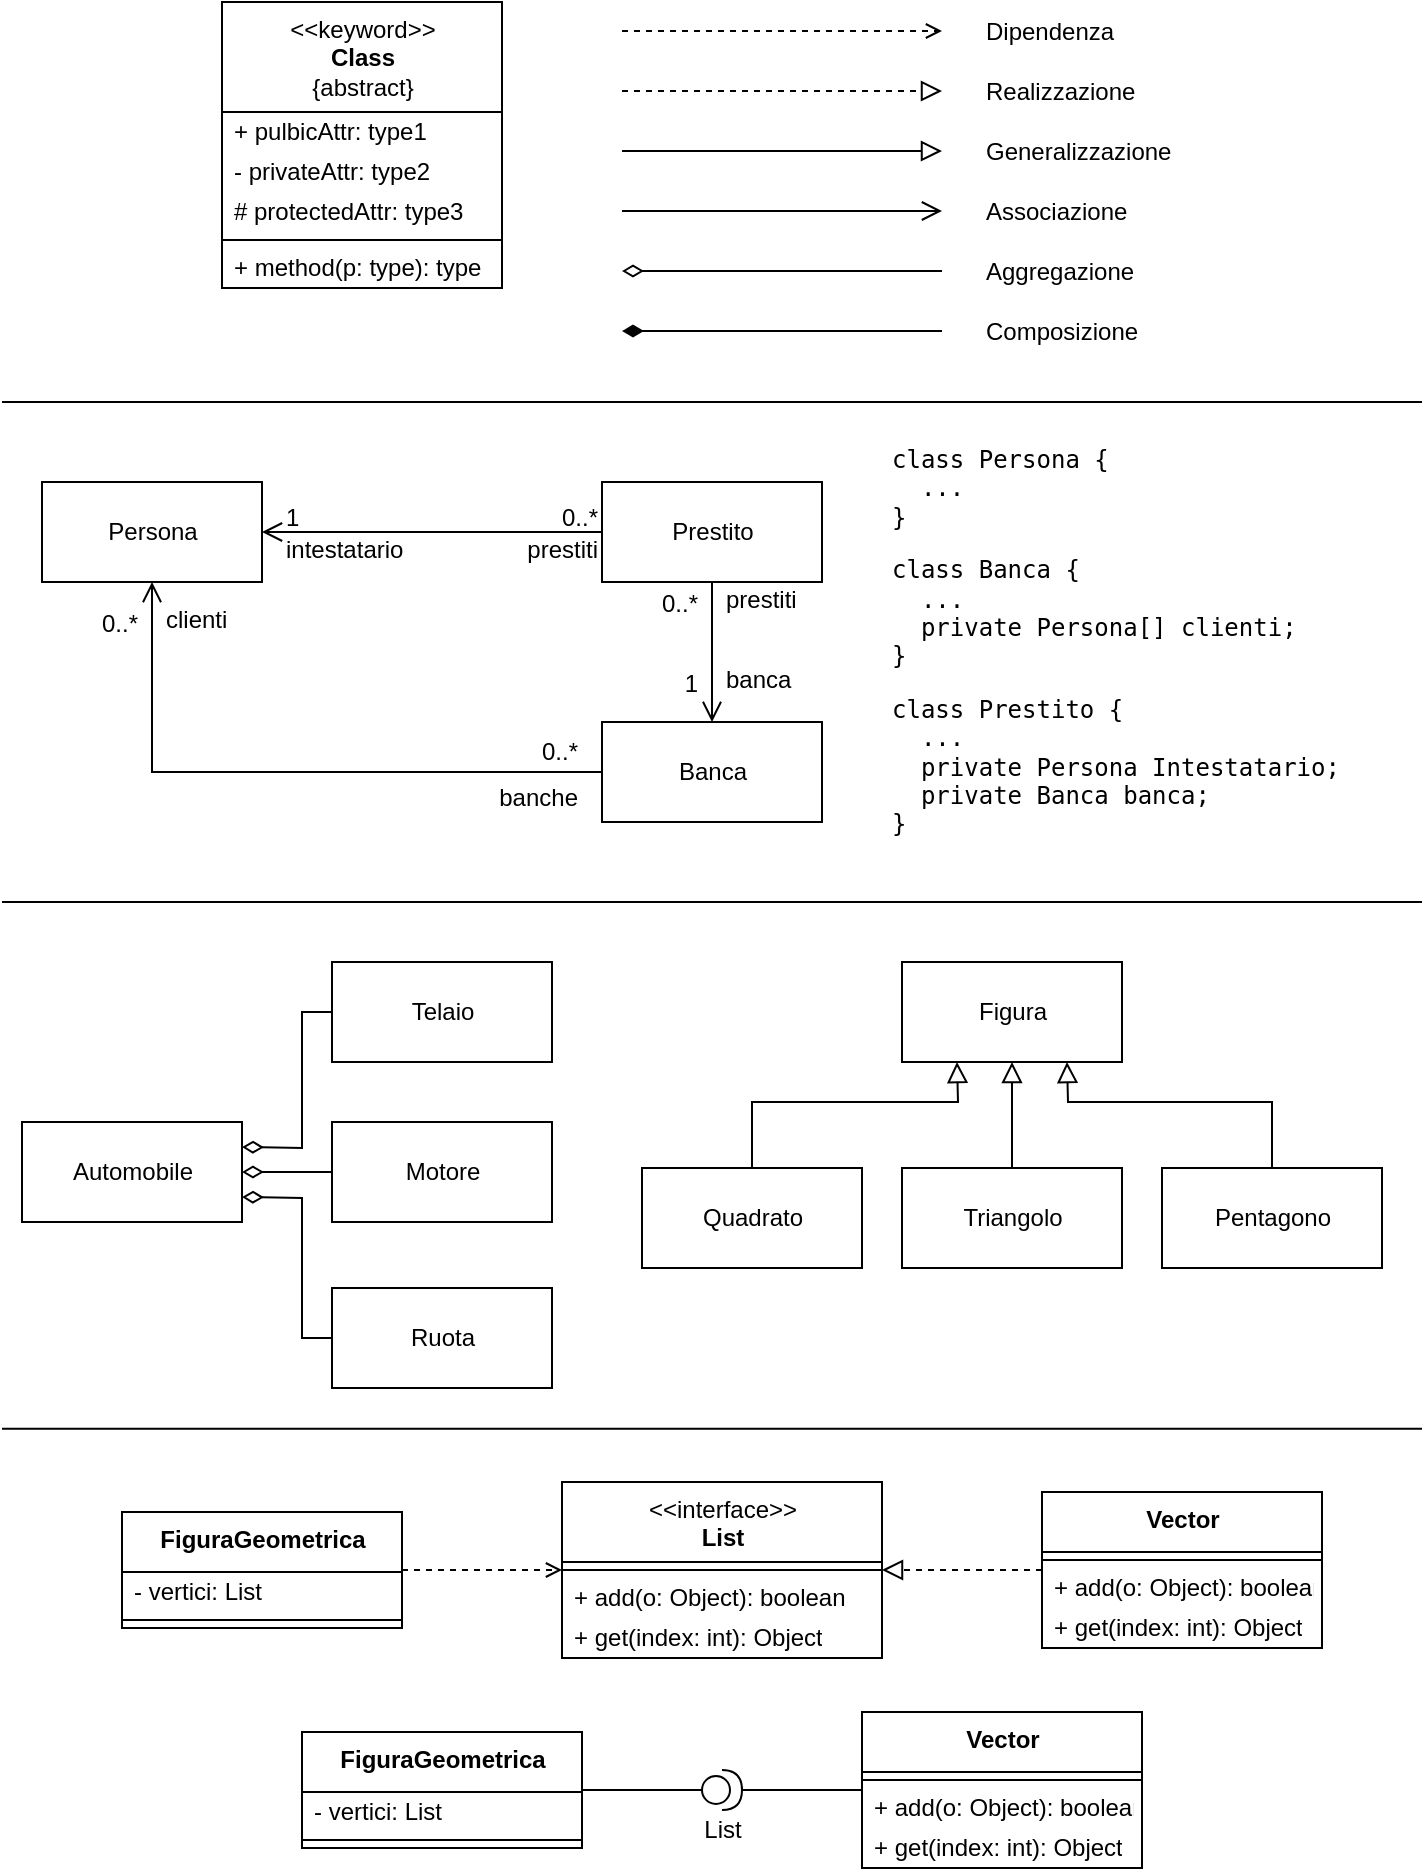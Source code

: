 <mxfile version="16.4.0" type="device"><diagram id="M6YjOPAj4ZRAiATkaaxn" name="Page-1"><mxGraphModel dx="1673" dy="1027" grid="1" gridSize="10" guides="1" tooltips="1" connect="1" arrows="1" fold="1" page="1" pageScale="1" pageWidth="1169" pageHeight="827" math="0" shadow="0"><root><mxCell id="0"/><mxCell id="1" parent="0"/><mxCell id="c-pvyrBQPr9aoiI_V3mz-19" value="&amp;lt;&amp;lt;keyword&amp;gt;&amp;gt;&lt;br&gt;&lt;b&gt;Class&lt;/b&gt;&lt;br&gt;{abstract}" style="swimlane;fontStyle=0;align=center;verticalAlign=top;childLayout=stackLayout;horizontal=1;startSize=55;horizontalStack=0;resizeParent=1;resizeParentMax=0;resizeLast=0;collapsible=0;marginBottom=0;html=1;" vertex="1" parent="1"><mxGeometry x="120" y="40" width="140" height="143" as="geometry"><mxRectangle x="120" y="40" width="110" height="55" as="alternateBounds"/></mxGeometry></mxCell><mxCell id="c-pvyrBQPr9aoiI_V3mz-21" value="+ pulbicAttr: type1" style="text;html=1;strokeColor=none;fillColor=none;align=left;verticalAlign=middle;spacingLeft=4;spacingRight=4;overflow=hidden;rotatable=0;points=[[0,0.5],[1,0.5]];portConstraint=eastwest;" vertex="1" parent="c-pvyrBQPr9aoiI_V3mz-19"><mxGeometry y="55" width="140" height="20" as="geometry"/></mxCell><mxCell id="c-pvyrBQPr9aoiI_V3mz-33" value="- privateAttr: type2" style="text;html=1;strokeColor=none;fillColor=none;align=left;verticalAlign=middle;spacingLeft=4;spacingRight=4;overflow=hidden;rotatable=0;points=[[0,0.5],[1,0.5]];portConstraint=eastwest;" vertex="1" parent="c-pvyrBQPr9aoiI_V3mz-19"><mxGeometry y="75" width="140" height="20" as="geometry"/></mxCell><mxCell id="c-pvyrBQPr9aoiI_V3mz-34" value="# protectedAttr: type3" style="text;html=1;strokeColor=none;fillColor=none;align=left;verticalAlign=middle;spacingLeft=4;spacingRight=4;overflow=hidden;rotatable=0;points=[[0,0.5],[1,0.5]];portConstraint=eastwest;" vertex="1" parent="c-pvyrBQPr9aoiI_V3mz-19"><mxGeometry y="95" width="140" height="20" as="geometry"/></mxCell><mxCell id="c-pvyrBQPr9aoiI_V3mz-24" value="" style="line;strokeWidth=1;fillColor=none;align=left;verticalAlign=middle;spacingTop=-1;spacingLeft=3;spacingRight=3;rotatable=0;labelPosition=right;points=[];portConstraint=eastwest;" vertex="1" parent="c-pvyrBQPr9aoiI_V3mz-19"><mxGeometry y="115" width="140" height="8" as="geometry"/></mxCell><mxCell id="c-pvyrBQPr9aoiI_V3mz-26" value="+ method(p: type): type" style="text;html=1;strokeColor=none;fillColor=none;align=left;verticalAlign=middle;spacingLeft=4;spacingRight=4;overflow=hidden;rotatable=0;points=[[0,0.5],[1,0.5]];portConstraint=eastwest;" vertex="1" parent="c-pvyrBQPr9aoiI_V3mz-19"><mxGeometry y="123" width="140" height="20" as="geometry"/></mxCell><mxCell id="c-pvyrBQPr9aoiI_V3mz-39" value="" style="endArrow=open;startArrow=none;endFill=0;startFill=0;endSize=8;html=1;verticalAlign=bottom;labelBackgroundColor=none;strokeWidth=1;rounded=0;" edge="1" parent="1"><mxGeometry width="160" relative="1" as="geometry"><mxPoint x="320" y="144.5" as="sourcePoint"/><mxPoint x="480" y="144.5" as="targetPoint"/></mxGeometry></mxCell><mxCell id="c-pvyrBQPr9aoiI_V3mz-40" value="Associazione" style="text;html=1;strokeColor=none;fillColor=none;align=left;verticalAlign=middle;whiteSpace=wrap;rounded=0;" vertex="1" parent="1"><mxGeometry x="500" y="130" width="120" height="30" as="geometry"/></mxCell><mxCell id="c-pvyrBQPr9aoiI_V3mz-41" value="" style="endArrow=open;html=1;rounded=0;align=center;verticalAlign=bottom;dashed=1;endFill=0;labelBackgroundColor=none;" edge="1" parent="1"><mxGeometry relative="1" as="geometry"><mxPoint x="320" y="54.5" as="sourcePoint"/><mxPoint x="480" y="54.5" as="targetPoint"/></mxGeometry></mxCell><mxCell id="c-pvyrBQPr9aoiI_V3mz-42" value="" style="resizable=0;html=1;align=center;verticalAlign=top;labelBackgroundColor=none;" connectable="0" vertex="1" parent="c-pvyrBQPr9aoiI_V3mz-41"><mxGeometry relative="1" as="geometry"/></mxCell><mxCell id="c-pvyrBQPr9aoiI_V3mz-43" value="Dipendenza" style="text;html=1;strokeColor=none;fillColor=none;align=left;verticalAlign=middle;whiteSpace=wrap;rounded=0;" vertex="1" parent="1"><mxGeometry x="500" y="40" width="120" height="30" as="geometry"/></mxCell><mxCell id="c-pvyrBQPr9aoiI_V3mz-44" value="" style="endArrow=block;startArrow=none;endFill=0;startFill=0;endSize=8;html=1;verticalAlign=bottom;dashed=1;labelBackgroundColor=none;rounded=0;" edge="1" parent="1"><mxGeometry width="160" relative="1" as="geometry"><mxPoint x="320" y="84.5" as="sourcePoint"/><mxPoint x="480" y="84.5" as="targetPoint"/></mxGeometry></mxCell><mxCell id="c-pvyrBQPr9aoiI_V3mz-45" value="Realizzazione" style="text;html=1;strokeColor=none;fillColor=none;align=left;verticalAlign=middle;whiteSpace=wrap;rounded=0;" vertex="1" parent="1"><mxGeometry x="500" y="70" width="120" height="30" as="geometry"/></mxCell><mxCell id="c-pvyrBQPr9aoiI_V3mz-46" value="" style="endArrow=block;html=1;rounded=0;align=center;verticalAlign=bottom;endFill=0;labelBackgroundColor=none;endSize=8;" edge="1" parent="1"><mxGeometry relative="1" as="geometry"><mxPoint x="320" y="114.5" as="sourcePoint"/><mxPoint x="480" y="114.5" as="targetPoint"/></mxGeometry></mxCell><mxCell id="c-pvyrBQPr9aoiI_V3mz-47" value="" style="resizable=0;html=1;align=center;verticalAlign=top;labelBackgroundColor=none;" connectable="0" vertex="1" parent="c-pvyrBQPr9aoiI_V3mz-46"><mxGeometry relative="1" as="geometry"/></mxCell><mxCell id="c-pvyrBQPr9aoiI_V3mz-48" value="Generalizzazione" style="text;html=1;strokeColor=none;fillColor=none;align=left;verticalAlign=middle;whiteSpace=wrap;rounded=0;" vertex="1" parent="1"><mxGeometry x="500" y="100" width="120" height="30" as="geometry"/></mxCell><mxCell id="c-pvyrBQPr9aoiI_V3mz-49" value="" style="endArrow=none;startArrow=diamondThin;endFill=0;startFill=0;html=1;verticalAlign=bottom;labelBackgroundColor=none;strokeWidth=1;startSize=8;endSize=8;rounded=0;" edge="1" parent="1"><mxGeometry width="160" relative="1" as="geometry"><mxPoint x="320" y="174.5" as="sourcePoint"/><mxPoint x="480" y="174.5" as="targetPoint"/></mxGeometry></mxCell><mxCell id="c-pvyrBQPr9aoiI_V3mz-50" value="Aggregazione" style="text;html=1;strokeColor=none;fillColor=none;align=left;verticalAlign=middle;whiteSpace=wrap;rounded=0;" vertex="1" parent="1"><mxGeometry x="500" y="160" width="120" height="30" as="geometry"/></mxCell><mxCell id="c-pvyrBQPr9aoiI_V3mz-51" value="" style="endArrow=none;startArrow=diamondThin;endFill=0;startFill=1;html=1;verticalAlign=bottom;labelBackgroundColor=none;strokeWidth=1;startSize=8;endSize=8;rounded=0;" edge="1" parent="1"><mxGeometry width="160" relative="1" as="geometry"><mxPoint x="320" y="204.5" as="sourcePoint"/><mxPoint x="480" y="204.5" as="targetPoint"/></mxGeometry></mxCell><mxCell id="c-pvyrBQPr9aoiI_V3mz-52" value="Composizione" style="text;html=1;strokeColor=none;fillColor=none;align=left;verticalAlign=middle;whiteSpace=wrap;rounded=0;" vertex="1" parent="1"><mxGeometry x="500" y="190" width="120" height="30" as="geometry"/></mxCell><mxCell id="c-pvyrBQPr9aoiI_V3mz-53" value="&amp;lt;&amp;lt;interface&amp;gt;&amp;gt;&lt;br&gt;&lt;b&gt;List&lt;/b&gt;" style="swimlane;fontStyle=0;align=center;verticalAlign=top;childLayout=stackLayout;horizontal=1;startSize=40;horizontalStack=0;resizeParent=1;resizeParentMax=0;resizeLast=0;collapsible=0;marginBottom=0;html=1;" vertex="1" parent="1"><mxGeometry x="290" y="780" width="160" height="88" as="geometry"/></mxCell><mxCell id="c-pvyrBQPr9aoiI_V3mz-58" value="" style="line;strokeWidth=1;fillColor=none;align=left;verticalAlign=middle;spacingTop=-1;spacingLeft=3;spacingRight=3;rotatable=0;labelPosition=right;points=[];portConstraint=eastwest;" vertex="1" parent="c-pvyrBQPr9aoiI_V3mz-53"><mxGeometry y="40" width="160" height="8" as="geometry"/></mxCell><mxCell id="c-pvyrBQPr9aoiI_V3mz-60" value="+ add(o: Object): boolean" style="text;html=1;strokeColor=none;fillColor=none;align=left;verticalAlign=middle;spacingLeft=4;spacingRight=4;overflow=hidden;rotatable=0;points=[[0,0.5],[1,0.5]];portConstraint=eastwest;" vertex="1" parent="c-pvyrBQPr9aoiI_V3mz-53"><mxGeometry y="48" width="160" height="20" as="geometry"/></mxCell><mxCell id="c-pvyrBQPr9aoiI_V3mz-78" value="+ get(index: int): Object" style="text;html=1;strokeColor=none;fillColor=none;align=left;verticalAlign=middle;spacingLeft=4;spacingRight=4;overflow=hidden;rotatable=0;points=[[0,0.5],[1,0.5]];portConstraint=eastwest;" vertex="1" parent="c-pvyrBQPr9aoiI_V3mz-53"><mxGeometry y="68" width="160" height="20" as="geometry"/></mxCell><mxCell id="c-pvyrBQPr9aoiI_V3mz-61" value="&lt;b&gt;FiguraGeometrica&lt;/b&gt;" style="swimlane;fontStyle=0;align=center;verticalAlign=top;childLayout=stackLayout;horizontal=1;startSize=30;horizontalStack=0;resizeParent=1;resizeParentMax=0;resizeLast=0;collapsible=0;marginBottom=0;html=1;" vertex="1" parent="1"><mxGeometry x="70" y="795" width="140" height="58" as="geometry"/></mxCell><mxCell id="c-pvyrBQPr9aoiI_V3mz-63" value="- vertici: List" style="text;html=1;strokeColor=none;fillColor=none;align=left;verticalAlign=middle;spacingLeft=4;spacingRight=4;overflow=hidden;rotatable=0;points=[[0,0.5],[1,0.5]];portConstraint=eastwest;" vertex="1" parent="c-pvyrBQPr9aoiI_V3mz-61"><mxGeometry y="30" width="140" height="20" as="geometry"/></mxCell><mxCell id="c-pvyrBQPr9aoiI_V3mz-66" value="" style="line;strokeWidth=1;fillColor=none;align=left;verticalAlign=middle;spacingTop=-1;spacingLeft=3;spacingRight=3;rotatable=0;labelPosition=right;points=[];portConstraint=eastwest;" vertex="1" parent="c-pvyrBQPr9aoiI_V3mz-61"><mxGeometry y="50" width="140" height="8" as="geometry"/></mxCell><mxCell id="c-pvyrBQPr9aoiI_V3mz-69" value="&lt;b&gt;Vector&lt;/b&gt;" style="swimlane;fontStyle=0;align=center;verticalAlign=top;childLayout=stackLayout;horizontal=1;startSize=30;horizontalStack=0;resizeParent=1;resizeParentMax=0;resizeLast=0;collapsible=0;marginBottom=0;html=1;" vertex="1" parent="1"><mxGeometry x="530" y="785" width="140" height="78" as="geometry"/></mxCell><mxCell id="c-pvyrBQPr9aoiI_V3mz-74" value="" style="line;strokeWidth=1;fillColor=none;align=left;verticalAlign=middle;spacingTop=-1;spacingLeft=3;spacingRight=3;rotatable=0;labelPosition=right;points=[];portConstraint=eastwest;" vertex="1" parent="c-pvyrBQPr9aoiI_V3mz-69"><mxGeometry y="30" width="140" height="8" as="geometry"/></mxCell><mxCell id="c-pvyrBQPr9aoiI_V3mz-80" value="+ add(o: Object): boolean" style="text;html=1;strokeColor=none;fillColor=none;align=left;verticalAlign=middle;spacingLeft=4;spacingRight=4;overflow=hidden;rotatable=0;points=[[0,0.5],[1,0.5]];portConstraint=eastwest;" vertex="1" parent="c-pvyrBQPr9aoiI_V3mz-69"><mxGeometry y="38" width="140" height="20" as="geometry"/></mxCell><mxCell id="c-pvyrBQPr9aoiI_V3mz-79" value="+ get(index: int): Object" style="text;html=1;strokeColor=none;fillColor=none;align=left;verticalAlign=middle;spacingLeft=4;spacingRight=4;overflow=hidden;rotatable=0;points=[[0,0.5],[1,0.5]];portConstraint=eastwest;" vertex="1" parent="c-pvyrBQPr9aoiI_V3mz-69"><mxGeometry y="58" width="140" height="20" as="geometry"/></mxCell><mxCell id="c-pvyrBQPr9aoiI_V3mz-81" value="" style="endArrow=block;startArrow=none;endFill=0;startFill=0;endSize=8;html=1;verticalAlign=bottom;dashed=1;labelBackgroundColor=none;rounded=0;" edge="1" parent="1" source="c-pvyrBQPr9aoiI_V3mz-69" target="c-pvyrBQPr9aoiI_V3mz-53"><mxGeometry width="160" relative="1" as="geometry"><mxPoint x="280" y="880" as="sourcePoint"/><mxPoint x="440" y="880" as="targetPoint"/></mxGeometry></mxCell><mxCell id="c-pvyrBQPr9aoiI_V3mz-83" value="" style="endArrow=open;html=1;rounded=0;align=center;verticalAlign=bottom;dashed=1;endFill=0;labelBackgroundColor=none;" edge="1" parent="1" source="c-pvyrBQPr9aoiI_V3mz-61" target="c-pvyrBQPr9aoiI_V3mz-53"><mxGeometry relative="1" as="geometry"><mxPoint x="-150" y="900" as="sourcePoint"/><mxPoint x="10" y="900" as="targetPoint"/></mxGeometry></mxCell><mxCell id="c-pvyrBQPr9aoiI_V3mz-85" value="&lt;b&gt;FiguraGeometrica&lt;/b&gt;" style="swimlane;fontStyle=0;align=center;verticalAlign=top;childLayout=stackLayout;horizontal=1;startSize=30;horizontalStack=0;resizeParent=1;resizeParentMax=0;resizeLast=0;collapsible=0;marginBottom=0;html=1;" vertex="1" parent="1"><mxGeometry x="160" y="905" width="140" height="58" as="geometry"/></mxCell><mxCell id="c-pvyrBQPr9aoiI_V3mz-86" value="- vertici: List" style="text;html=1;strokeColor=none;fillColor=none;align=left;verticalAlign=middle;spacingLeft=4;spacingRight=4;overflow=hidden;rotatable=0;points=[[0,0.5],[1,0.5]];portConstraint=eastwest;" vertex="1" parent="c-pvyrBQPr9aoiI_V3mz-85"><mxGeometry y="30" width="140" height="20" as="geometry"/></mxCell><mxCell id="c-pvyrBQPr9aoiI_V3mz-87" value="" style="line;strokeWidth=1;fillColor=none;align=left;verticalAlign=middle;spacingTop=-1;spacingLeft=3;spacingRight=3;rotatable=0;labelPosition=right;points=[];portConstraint=eastwest;" vertex="1" parent="c-pvyrBQPr9aoiI_V3mz-85"><mxGeometry y="50" width="140" height="8" as="geometry"/></mxCell><mxCell id="c-pvyrBQPr9aoiI_V3mz-88" value="&lt;b&gt;Vector&lt;/b&gt;" style="swimlane;fontStyle=0;align=center;verticalAlign=top;childLayout=stackLayout;horizontal=1;startSize=30;horizontalStack=0;resizeParent=1;resizeParentMax=0;resizeLast=0;collapsible=0;marginBottom=0;html=1;" vertex="1" parent="1"><mxGeometry x="440" y="895" width="140" height="78" as="geometry"/></mxCell><mxCell id="c-pvyrBQPr9aoiI_V3mz-89" value="" style="line;strokeWidth=1;fillColor=none;align=left;verticalAlign=middle;spacingTop=-1;spacingLeft=3;spacingRight=3;rotatable=0;labelPosition=right;points=[];portConstraint=eastwest;" vertex="1" parent="c-pvyrBQPr9aoiI_V3mz-88"><mxGeometry y="30" width="140" height="8" as="geometry"/></mxCell><mxCell id="c-pvyrBQPr9aoiI_V3mz-90" value="+ add(o: Object): boolean" style="text;html=1;strokeColor=none;fillColor=none;align=left;verticalAlign=middle;spacingLeft=4;spacingRight=4;overflow=hidden;rotatable=0;points=[[0,0.5],[1,0.5]];portConstraint=eastwest;" vertex="1" parent="c-pvyrBQPr9aoiI_V3mz-88"><mxGeometry y="38" width="140" height="20" as="geometry"/></mxCell><mxCell id="c-pvyrBQPr9aoiI_V3mz-91" value="+ get(index: int): Object" style="text;html=1;strokeColor=none;fillColor=none;align=left;verticalAlign=middle;spacingLeft=4;spacingRight=4;overflow=hidden;rotatable=0;points=[[0,0.5],[1,0.5]];portConstraint=eastwest;" vertex="1" parent="c-pvyrBQPr9aoiI_V3mz-88"><mxGeometry y="58" width="140" height="20" as="geometry"/></mxCell><mxCell id="c-pvyrBQPr9aoiI_V3mz-95" style="edgeStyle=orthogonalEdgeStyle;rounded=0;orthogonalLoop=1;jettySize=auto;html=1;exitX=1;exitY=0.5;exitDx=0;exitDy=0;exitPerimeter=0;endArrow=none;endFill=0;" edge="1" parent="1" source="c-pvyrBQPr9aoiI_V3mz-94" target="c-pvyrBQPr9aoiI_V3mz-88"><mxGeometry relative="1" as="geometry"/></mxCell><mxCell id="c-pvyrBQPr9aoiI_V3mz-96" style="edgeStyle=orthogonalEdgeStyle;rounded=0;orthogonalLoop=1;jettySize=auto;html=1;exitX=0;exitY=0.5;exitDx=0;exitDy=0;exitPerimeter=0;endArrow=none;endFill=0;" edge="1" parent="1" source="c-pvyrBQPr9aoiI_V3mz-94" target="c-pvyrBQPr9aoiI_V3mz-85"><mxGeometry relative="1" as="geometry"/></mxCell><mxCell id="c-pvyrBQPr9aoiI_V3mz-94" value="List" style="shape=providedRequiredInterface;html=1;verticalLabelPosition=bottom;sketch=0;" vertex="1" parent="1"><mxGeometry x="360" y="924" width="20" height="20" as="geometry"/></mxCell><mxCell id="c-pvyrBQPr9aoiI_V3mz-97" value="" style="endArrow=none;html=1;rounded=0;" edge="1" parent="1"><mxGeometry width="50" height="50" relative="1" as="geometry"><mxPoint x="10" y="240" as="sourcePoint"/><mxPoint x="720" y="240" as="targetPoint"/></mxGeometry></mxCell><mxCell id="c-pvyrBQPr9aoiI_V3mz-98" value="Persona" style="html=1;" vertex="1" parent="1"><mxGeometry x="30" y="280" width="110" height="50" as="geometry"/></mxCell><mxCell id="c-pvyrBQPr9aoiI_V3mz-99" value="Banca" style="html=1;" vertex="1" parent="1"><mxGeometry x="310" y="400" width="110" height="50" as="geometry"/></mxCell><mxCell id="c-pvyrBQPr9aoiI_V3mz-100" value="Prestito" style="html=1;" vertex="1" parent="1"><mxGeometry x="310" y="280" width="110" height="50" as="geometry"/></mxCell><mxCell id="c-pvyrBQPr9aoiI_V3mz-104" value="" style="endArrow=open;startArrow=none;endFill=0;startFill=0;endSize=8;html=1;verticalAlign=bottom;labelBackgroundColor=none;strokeWidth=1;rounded=0;" edge="1" parent="1" source="c-pvyrBQPr9aoiI_V3mz-100" target="c-pvyrBQPr9aoiI_V3mz-99"><mxGeometry width="160" relative="1" as="geometry"><mxPoint x="510" y="370" as="sourcePoint"/><mxPoint x="670" y="370" as="targetPoint"/></mxGeometry></mxCell><mxCell id="c-pvyrBQPr9aoiI_V3mz-105" value="" style="endArrow=open;startArrow=none;endFill=0;startFill=0;endSize=8;html=1;verticalAlign=bottom;labelBackgroundColor=none;strokeWidth=1;rounded=0;" edge="1" parent="1" source="c-pvyrBQPr9aoiI_V3mz-100" target="c-pvyrBQPr9aoiI_V3mz-98"><mxGeometry width="160" relative="1" as="geometry"><mxPoint x="375" y="340" as="sourcePoint"/><mxPoint x="375" y="410" as="targetPoint"/></mxGeometry></mxCell><mxCell id="c-pvyrBQPr9aoiI_V3mz-107" value="intestatario" style="text;html=1;strokeColor=none;fillColor=none;align=left;verticalAlign=top;whiteSpace=wrap;rounded=0;" vertex="1" parent="1"><mxGeometry x="150" y="300" width="60" height="30" as="geometry"/></mxCell><mxCell id="c-pvyrBQPr9aoiI_V3mz-109" value="1" style="text;html=1;strokeColor=none;fillColor=none;align=left;verticalAlign=bottom;whiteSpace=wrap;rounded=0;" vertex="1" parent="1"><mxGeometry x="150" y="287" width="40" height="20" as="geometry"/></mxCell><mxCell id="c-pvyrBQPr9aoiI_V3mz-112" value="0..*" style="text;html=1;strokeColor=none;fillColor=none;align=right;verticalAlign=bottom;whiteSpace=wrap;rounded=0;" vertex="1" parent="1"><mxGeometry x="270" y="287" width="40" height="20" as="geometry"/></mxCell><mxCell id="c-pvyrBQPr9aoiI_V3mz-113" value="prestiti" style="text;html=1;strokeColor=none;fillColor=none;align=right;verticalAlign=top;whiteSpace=wrap;rounded=0;" vertex="1" parent="1"><mxGeometry x="270" y="300" width="40" height="30" as="geometry"/></mxCell><mxCell id="c-pvyrBQPr9aoiI_V3mz-114" value="0..*" style="text;html=1;strokeColor=none;fillColor=none;align=right;verticalAlign=bottom;whiteSpace=wrap;rounded=0;" vertex="1" parent="1"><mxGeometry x="320" y="330" width="40" height="20" as="geometry"/></mxCell><mxCell id="c-pvyrBQPr9aoiI_V3mz-116" value="prestiti" style="text;html=1;strokeColor=none;fillColor=none;align=left;verticalAlign=top;whiteSpace=wrap;rounded=0;" vertex="1" parent="1"><mxGeometry x="370" y="325" width="40" height="30" as="geometry"/></mxCell><mxCell id="c-pvyrBQPr9aoiI_V3mz-117" value="1" style="text;html=1;strokeColor=none;fillColor=none;align=right;verticalAlign=bottom;whiteSpace=wrap;rounded=0;" vertex="1" parent="1"><mxGeometry x="320" y="370" width="40" height="20" as="geometry"/></mxCell><mxCell id="c-pvyrBQPr9aoiI_V3mz-118" value="banca" style="text;html=1;strokeColor=none;fillColor=none;align=left;verticalAlign=top;whiteSpace=wrap;rounded=0;" vertex="1" parent="1"><mxGeometry x="370" y="365" width="40" height="30" as="geometry"/></mxCell><mxCell id="c-pvyrBQPr9aoiI_V3mz-119" value="banche" style="text;html=1;strokeColor=none;fillColor=none;align=right;verticalAlign=top;whiteSpace=wrap;rounded=0;" vertex="1" parent="1"><mxGeometry x="220" y="424" width="80" height="30" as="geometry"/></mxCell><mxCell id="c-pvyrBQPr9aoiI_V3mz-120" value="0..*" style="text;html=1;strokeColor=none;fillColor=none;align=right;verticalAlign=bottom;whiteSpace=wrap;rounded=0;" vertex="1" parent="1"><mxGeometry x="260" y="404" width="40" height="20" as="geometry"/></mxCell><mxCell id="c-pvyrBQPr9aoiI_V3mz-121" value="" style="endArrow=open;startArrow=none;endFill=0;startFill=0;endSize=8;html=1;verticalAlign=bottom;labelBackgroundColor=none;strokeWidth=1;rounded=0;" edge="1" parent="1" source="c-pvyrBQPr9aoiI_V3mz-99" target="c-pvyrBQPr9aoiI_V3mz-98"><mxGeometry width="160" relative="1" as="geometry"><mxPoint x="280" y="379.66" as="sourcePoint"/><mxPoint x="110" y="379.66" as="targetPoint"/><Array as="points"><mxPoint x="85" y="425"/></Array></mxGeometry></mxCell><mxCell id="c-pvyrBQPr9aoiI_V3mz-122" value="clienti" style="text;html=1;strokeColor=none;fillColor=none;align=left;verticalAlign=top;whiteSpace=wrap;rounded=0;" vertex="1" parent="1"><mxGeometry x="90" y="335" width="40" height="30" as="geometry"/></mxCell><mxCell id="c-pvyrBQPr9aoiI_V3mz-123" value="0..*" style="text;html=1;strokeColor=none;fillColor=none;align=right;verticalAlign=bottom;whiteSpace=wrap;rounded=0;" vertex="1" parent="1"><mxGeometry x="40" y="340" width="40" height="20" as="geometry"/></mxCell><mxCell id="c-pvyrBQPr9aoiI_V3mz-125" value="&lt;pre&gt;class Persona {&lt;br&gt;  ...&lt;br&gt;}&lt;br&gt;&lt;/pre&gt;&lt;pre&gt;class Banca {&lt;br&gt;  ...&lt;br&gt;  private Persona[] clienti;&lt;br&gt;}&lt;/pre&gt;&lt;pre style=&quot;line-height: 1.2&quot;&gt;class Prestito {&lt;br/&gt;  ...&lt;br/&gt;  private Persona Intestatario;&lt;br/&gt;  private Banca banca;&lt;br/&gt;}&lt;/pre&gt;" style="text;html=1;strokeColor=none;fillColor=none;spacing=5;spacingTop=-20;whiteSpace=wrap;overflow=hidden;rounded=0;" vertex="1" parent="1"><mxGeometry x="450" y="260" width="240" height="200" as="geometry"/></mxCell><mxCell id="c-pvyrBQPr9aoiI_V3mz-126" value="Automobile" style="html=1;" vertex="1" parent="1"><mxGeometry x="20" y="600" width="110" height="50" as="geometry"/></mxCell><mxCell id="c-pvyrBQPr9aoiI_V3mz-127" value="" style="endArrow=none;html=1;rounded=0;" edge="1" parent="1"><mxGeometry width="50" height="50" relative="1" as="geometry"><mxPoint x="10" y="490" as="sourcePoint"/><mxPoint x="720" y="490" as="targetPoint"/></mxGeometry></mxCell><mxCell id="c-pvyrBQPr9aoiI_V3mz-128" value="Motore" style="html=1;" vertex="1" parent="1"><mxGeometry x="175" y="600" width="110" height="50" as="geometry"/></mxCell><mxCell id="c-pvyrBQPr9aoiI_V3mz-129" value="Ruota" style="html=1;" vertex="1" parent="1"><mxGeometry x="175" y="683" width="110" height="50" as="geometry"/></mxCell><mxCell id="c-pvyrBQPr9aoiI_V3mz-130" value="Telaio" style="html=1;" vertex="1" parent="1"><mxGeometry x="175" y="520" width="110" height="50" as="geometry"/></mxCell><mxCell id="c-pvyrBQPr9aoiI_V3mz-131" value="" style="endArrow=none;startArrow=diamondThin;endFill=0;startFill=0;html=1;verticalAlign=bottom;labelBackgroundColor=none;strokeWidth=1;startSize=8;endSize=8;rounded=0;exitX=1;exitY=0.25;exitDx=0;exitDy=0;" edge="1" parent="1" source="c-pvyrBQPr9aoiI_V3mz-126" target="c-pvyrBQPr9aoiI_V3mz-130"><mxGeometry width="160" relative="1" as="geometry"><mxPoint y="733" as="sourcePoint"/><mxPoint x="160" y="733" as="targetPoint"/><Array as="points"><mxPoint x="160" y="613"/><mxPoint x="160" y="545"/></Array></mxGeometry></mxCell><mxCell id="c-pvyrBQPr9aoiI_V3mz-134" value="" style="endArrow=none;startArrow=diamondThin;endFill=0;startFill=0;html=1;verticalAlign=bottom;labelBackgroundColor=none;strokeWidth=1;startSize=8;endSize=8;rounded=0;" edge="1" parent="1" source="c-pvyrBQPr9aoiI_V3mz-126" target="c-pvyrBQPr9aoiI_V3mz-128"><mxGeometry width="160" relative="1" as="geometry"><mxPoint x="110" y="635" as="sourcePoint"/><mxPoint x="230" y="555" as="targetPoint"/></mxGeometry></mxCell><mxCell id="c-pvyrBQPr9aoiI_V3mz-135" value="" style="endArrow=none;startArrow=diamondThin;endFill=0;startFill=0;html=1;verticalAlign=bottom;labelBackgroundColor=none;strokeWidth=1;startSize=8;endSize=8;rounded=0;exitX=1;exitY=0.75;exitDx=0;exitDy=0;" edge="1" parent="1" source="c-pvyrBQPr9aoiI_V3mz-126" target="c-pvyrBQPr9aoiI_V3mz-129"><mxGeometry width="160" relative="1" as="geometry"><mxPoint x="100" y="700" as="sourcePoint"/><mxPoint x="220" y="700" as="targetPoint"/><Array as="points"><mxPoint x="160" y="638"/><mxPoint x="160" y="708"/></Array></mxGeometry></mxCell><mxCell id="c-pvyrBQPr9aoiI_V3mz-136" value="Figura" style="html=1;" vertex="1" parent="1"><mxGeometry x="460" y="520" width="110" height="50" as="geometry"/></mxCell><mxCell id="c-pvyrBQPr9aoiI_V3mz-137" value="Pentagono" style="html=1;" vertex="1" parent="1"><mxGeometry x="590" y="623" width="110" height="50" as="geometry"/></mxCell><mxCell id="c-pvyrBQPr9aoiI_V3mz-138" value="Triangolo" style="html=1;" vertex="1" parent="1"><mxGeometry x="460" y="623" width="110" height="50" as="geometry"/></mxCell><mxCell id="c-pvyrBQPr9aoiI_V3mz-139" value="Quadrato" style="html=1;" vertex="1" parent="1"><mxGeometry x="330" y="623" width="110" height="50" as="geometry"/></mxCell><mxCell id="c-pvyrBQPr9aoiI_V3mz-140" value="" style="endArrow=block;html=1;rounded=0;align=center;verticalAlign=bottom;endFill=0;labelBackgroundColor=none;endSize=8;entryX=0.25;entryY=1;entryDx=0;entryDy=0;exitX=0.5;exitY=0;exitDx=0;exitDy=0;" edge="1" parent="1" source="c-pvyrBQPr9aoiI_V3mz-139" target="c-pvyrBQPr9aoiI_V3mz-136"><mxGeometry relative="1" as="geometry"><mxPoint x="390" y="783" as="sourcePoint"/><mxPoint x="550" y="783" as="targetPoint"/><Array as="points"><mxPoint x="385" y="590"/><mxPoint x="488" y="590"/></Array></mxGeometry></mxCell><mxCell id="c-pvyrBQPr9aoiI_V3mz-141" value="" style="resizable=0;html=1;align=center;verticalAlign=top;labelBackgroundColor=none;" connectable="0" vertex="1" parent="c-pvyrBQPr9aoiI_V3mz-140"><mxGeometry relative="1" as="geometry"/></mxCell><mxCell id="c-pvyrBQPr9aoiI_V3mz-142" value="" style="endArrow=block;html=1;rounded=0;align=center;verticalAlign=bottom;endFill=0;labelBackgroundColor=none;endSize=8;entryX=0.5;entryY=1;entryDx=0;entryDy=0;exitX=0.5;exitY=0;exitDx=0;exitDy=0;" edge="1" parent="1" source="c-pvyrBQPr9aoiI_V3mz-138" target="c-pvyrBQPr9aoiI_V3mz-136"><mxGeometry relative="1" as="geometry"><mxPoint x="395" y="633" as="sourcePoint"/><mxPoint x="497.5" y="580" as="targetPoint"/></mxGeometry></mxCell><mxCell id="c-pvyrBQPr9aoiI_V3mz-143" value="" style="resizable=0;html=1;align=center;verticalAlign=top;labelBackgroundColor=none;" connectable="0" vertex="1" parent="c-pvyrBQPr9aoiI_V3mz-142"><mxGeometry relative="1" as="geometry"/></mxCell><mxCell id="c-pvyrBQPr9aoiI_V3mz-144" value="" style="endArrow=block;html=1;rounded=0;align=center;verticalAlign=bottom;endFill=0;labelBackgroundColor=none;endSize=8;entryX=0.75;entryY=1;entryDx=0;entryDy=0;exitX=0.5;exitY=0;exitDx=0;exitDy=0;" edge="1" parent="1" source="c-pvyrBQPr9aoiI_V3mz-137" target="c-pvyrBQPr9aoiI_V3mz-136"><mxGeometry relative="1" as="geometry"><mxPoint x="395" y="633" as="sourcePoint"/><mxPoint x="497.5" y="580" as="targetPoint"/><Array as="points"><mxPoint x="645" y="590"/><mxPoint x="543" y="590"/></Array></mxGeometry></mxCell><mxCell id="c-pvyrBQPr9aoiI_V3mz-145" value="" style="resizable=0;html=1;align=center;verticalAlign=top;labelBackgroundColor=none;" connectable="0" vertex="1" parent="c-pvyrBQPr9aoiI_V3mz-144"><mxGeometry relative="1" as="geometry"/></mxCell><mxCell id="c-pvyrBQPr9aoiI_V3mz-146" value="" style="endArrow=none;html=1;rounded=0;" edge="1" parent="1"><mxGeometry width="50" height="50" relative="1" as="geometry"><mxPoint x="10" y="753.41" as="sourcePoint"/><mxPoint x="720" y="753.41" as="targetPoint"/></mxGeometry></mxCell></root></mxGraphModel></diagram></mxfile>